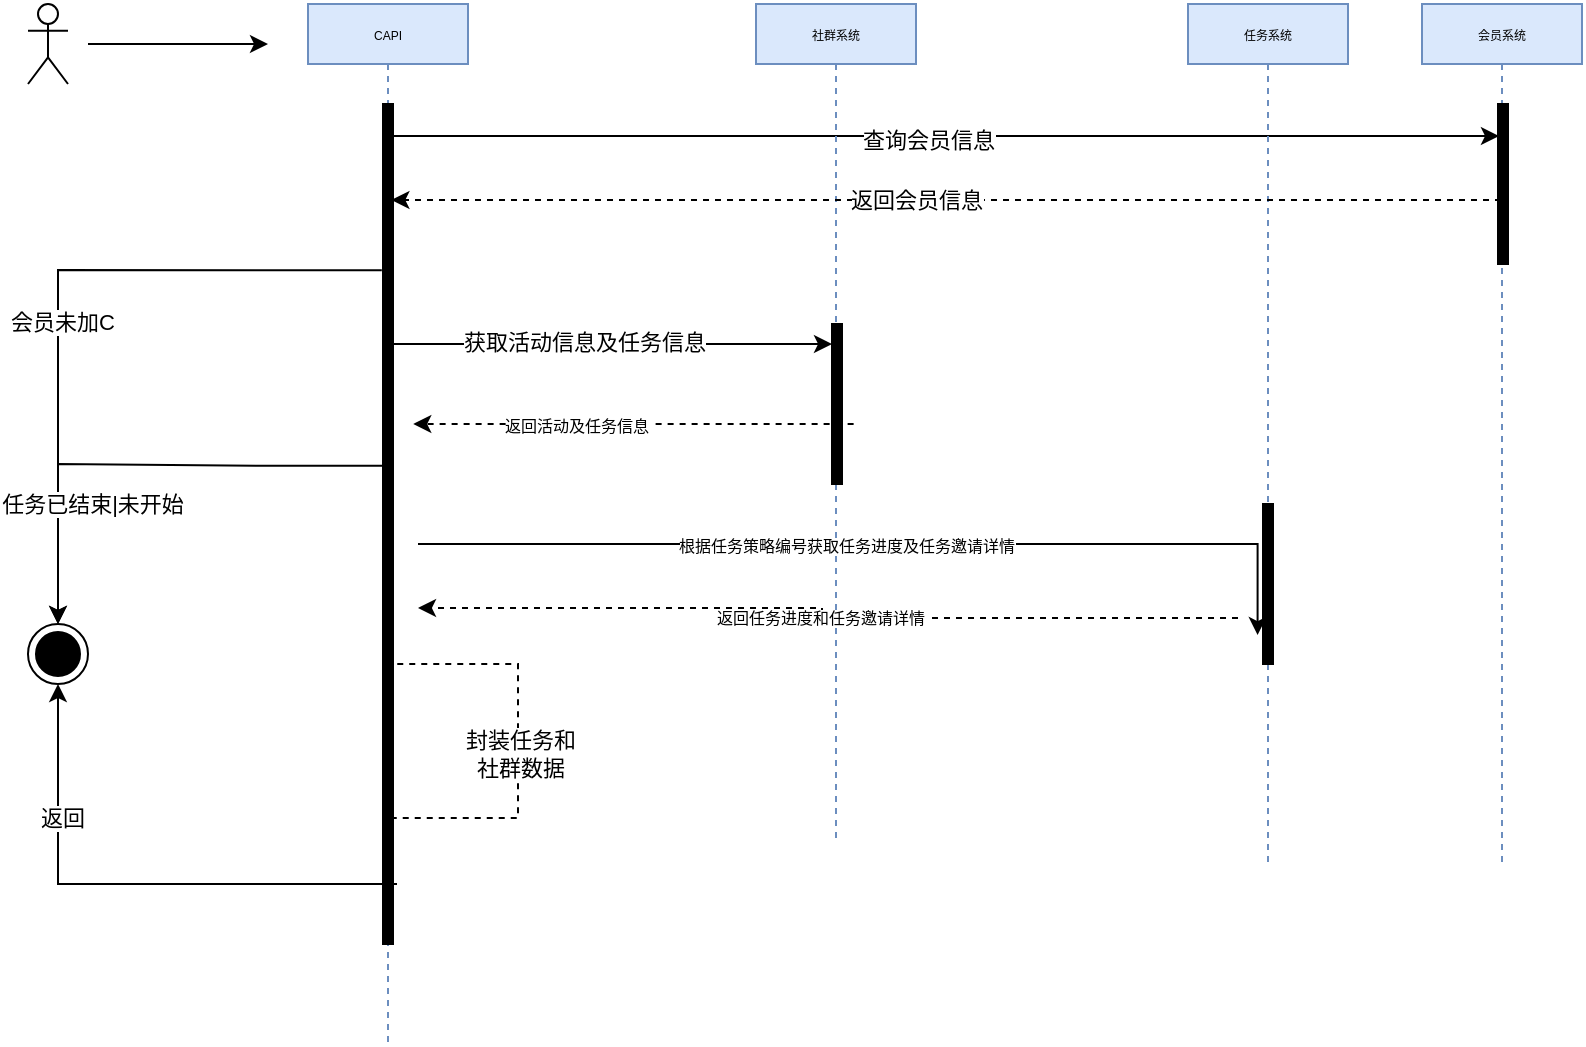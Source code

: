 <mxfile version="20.8.20" type="github">
  <diagram name="第 1 页" id="qlhUh7HrVUXP-Ii_Uvlv">
    <mxGraphModel dx="1304" dy="687" grid="1" gridSize="10" guides="1" tooltips="1" connect="1" arrows="1" fold="1" page="1" pageScale="1" pageWidth="827" pageHeight="1169" math="0" shadow="0">
      <root>
        <mxCell id="0" />
        <mxCell id="1" parent="0" />
        <mxCell id="Bw2Q_cXHKGolPMlhN2pN-20" value="" style="edgeStyle=elbowEdgeStyle;rounded=0;orthogonalLoop=1;jettySize=auto;html=1;elbow=vertical;curved=0;fontSize=11;" edge="1" parent="1">
          <mxGeometry relative="1" as="geometry">
            <mxPoint x="232.5" y="220" as="sourcePoint" />
            <mxPoint x="452.0" y="220" as="targetPoint" />
            <Array as="points">
              <mxPoint x="292.5" y="220" />
            </Array>
          </mxGeometry>
        </mxCell>
        <mxCell id="Bw2Q_cXHKGolPMlhN2pN-21" value="获取活动信息及任务信息" style="edgeLabel;html=1;align=center;verticalAlign=middle;resizable=0;points=[];fontSize=11;" vertex="1" connectable="0" parent="Bw2Q_cXHKGolPMlhN2pN-20">
          <mxGeometry x="-0.205" y="1" relative="1" as="geometry">
            <mxPoint x="8" as="offset" />
          </mxGeometry>
        </mxCell>
        <mxCell id="Bw2Q_cXHKGolPMlhN2pN-45" style="edgeStyle=elbowEdgeStyle;rounded=0;orthogonalLoop=1;jettySize=auto;html=1;elbow=vertical;curved=0;fontSize=11;entryX=0.5;entryY=1;entryDx=0;entryDy=0;" edge="1" parent="1" target="Bw2Q_cXHKGolPMlhN2pN-47">
          <mxGeometry relative="1" as="geometry">
            <mxPoint x="95" y="400" as="targetPoint" />
            <mxPoint x="234.5" y="490" as="sourcePoint" />
            <Array as="points">
              <mxPoint x="175" y="490" />
            </Array>
          </mxGeometry>
        </mxCell>
        <mxCell id="Bw2Q_cXHKGolPMlhN2pN-46" value="返回" style="edgeLabel;html=1;align=center;verticalAlign=middle;resizable=0;points=[];fontSize=11;" vertex="1" connectable="0" parent="Bw2Q_cXHKGolPMlhN2pN-45">
          <mxGeometry x="0.505" y="-2" relative="1" as="geometry">
            <mxPoint as="offset" />
          </mxGeometry>
        </mxCell>
        <mxCell id="Bw2Q_cXHKGolPMlhN2pN-51" style="edgeStyle=elbowEdgeStyle;rounded=0;orthogonalLoop=1;jettySize=auto;html=1;elbow=vertical;curved=0;entryX=0.481;entryY=0.154;entryDx=0;entryDy=0;entryPerimeter=0;fontSize=11;" edge="1" parent="1" source="Bw2Q_cXHKGolPMlhN2pN-1" target="Bw2Q_cXHKGolPMlhN2pN-49">
          <mxGeometry relative="1" as="geometry" />
        </mxCell>
        <mxCell id="Bw2Q_cXHKGolPMlhN2pN-52" value="查询会员信息" style="edgeLabel;html=1;align=center;verticalAlign=middle;resizable=0;points=[];fontSize=11;" vertex="1" connectable="0" parent="Bw2Q_cXHKGolPMlhN2pN-51">
          <mxGeometry x="-0.03" y="-2" relative="1" as="geometry">
            <mxPoint as="offset" />
          </mxGeometry>
        </mxCell>
        <mxCell id="Bw2Q_cXHKGolPMlhN2pN-55" style="edgeStyle=elbowEdgeStyle;rounded=0;orthogonalLoop=1;jettySize=auto;html=1;elbow=vertical;curved=0;fontSize=11;exitX=-0.118;exitY=0.198;exitDx=0;exitDy=0;exitPerimeter=0;entryX=0.5;entryY=0;entryDx=0;entryDy=0;" edge="1" parent="1" source="Bw2Q_cXHKGolPMlhN2pN-13" target="Bw2Q_cXHKGolPMlhN2pN-47">
          <mxGeometry relative="1" as="geometry">
            <mxPoint x="65" y="350" as="targetPoint" />
            <Array as="points">
              <mxPoint x="130" y="183" />
            </Array>
          </mxGeometry>
        </mxCell>
        <mxCell id="Bw2Q_cXHKGolPMlhN2pN-56" value="会员未加C" style="edgeLabel;html=1;align=center;verticalAlign=middle;resizable=0;points=[];fontSize=11;" vertex="1" connectable="0" parent="Bw2Q_cXHKGolPMlhN2pN-55">
          <mxGeometry x="0.11" y="2" relative="1" as="geometry">
            <mxPoint as="offset" />
          </mxGeometry>
        </mxCell>
        <mxCell id="Bw2Q_cXHKGolPMlhN2pN-1" value="&lt;pre style=&quot;border-color: var(--border-color); line-height: 7.2px;&quot;&gt;&lt;font style=&quot;border-color: var(--border-color); font-size: 6px;&quot; face=&quot;Helvetica&quot;&gt;CAPI&lt;/font&gt;&lt;/pre&gt;" style="shape=umlLifeline;perimeter=lifelinePerimeter;whiteSpace=wrap;html=1;container=0;dropTarget=0;collapsible=0;recursiveResize=0;outlineConnect=0;portConstraint=eastwest;newEdgeStyle={&quot;edgeStyle&quot;:&quot;elbowEdgeStyle&quot;,&quot;elbow&quot;:&quot;vertical&quot;,&quot;curved&quot;:0,&quot;rounded&quot;:0};size=30;strokeWidth=1;fillColor=#dae8fc;strokeColor=#6c8ebf;align=center;" vertex="1" parent="1">
          <mxGeometry x="190" y="50" width="80" height="520" as="geometry" />
        </mxCell>
        <mxCell id="Bw2Q_cXHKGolPMlhN2pN-22" style="edgeStyle=elbowEdgeStyle;rounded=0;orthogonalLoop=1;jettySize=auto;html=1;elbow=vertical;curved=0;fontSize=8;dashed=1;" edge="1" parent="1">
          <mxGeometry relative="1" as="geometry">
            <mxPoint x="462.81" y="260" as="sourcePoint" />
            <mxPoint x="242.62" y="260" as="targetPoint" />
            <Array as="points">
              <mxPoint x="463" y="260" />
            </Array>
          </mxGeometry>
        </mxCell>
        <mxCell id="Bw2Q_cXHKGolPMlhN2pN-24" value="返回活动及任务信息" style="edgeLabel;html=1;align=center;verticalAlign=middle;resizable=0;points=[];fontSize=8;" vertex="1" connectable="0" parent="Bw2Q_cXHKGolPMlhN2pN-22">
          <mxGeometry x="0.161" y="1" relative="1" as="geometry">
            <mxPoint x="-11" as="offset" />
          </mxGeometry>
        </mxCell>
        <mxCell id="Bw2Q_cXHKGolPMlhN2pN-9" value="&lt;pre style=&quot;border-color: var(--border-color); line-height: 7.2px;&quot;&gt;&lt;font style=&quot;border-color: var(--border-color); font-size: 6px;&quot; face=&quot;Helvetica&quot;&gt;社群系统&lt;/font&gt;&lt;/pre&gt;" style="shape=umlLifeline;perimeter=lifelinePerimeter;whiteSpace=wrap;html=1;container=0;dropTarget=0;collapsible=0;recursiveResize=0;outlineConnect=0;portConstraint=eastwest;newEdgeStyle={&quot;edgeStyle&quot;:&quot;elbowEdgeStyle&quot;,&quot;elbow&quot;:&quot;vertical&quot;,&quot;curved&quot;:0,&quot;rounded&quot;:0};size=30;strokeWidth=1;fillColor=#dae8fc;strokeColor=#6c8ebf;align=center;" vertex="1" parent="1">
          <mxGeometry x="414" y="50" width="80" height="420" as="geometry" />
        </mxCell>
        <mxCell id="Bw2Q_cXHKGolPMlhN2pN-10" value="&lt;pre style=&quot;border-color: var(--border-color); line-height: 7.2px;&quot;&gt;&lt;font style=&quot;border-color: var(--border-color); font-size: 6px;&quot; face=&quot;Helvetica&quot;&gt;任务系统&lt;/font&gt;&lt;/pre&gt;" style="shape=umlLifeline;perimeter=lifelinePerimeter;whiteSpace=wrap;html=1;container=0;dropTarget=0;collapsible=0;recursiveResize=0;outlineConnect=0;portConstraint=eastwest;newEdgeStyle={&quot;edgeStyle&quot;:&quot;elbowEdgeStyle&quot;,&quot;elbow&quot;:&quot;vertical&quot;,&quot;curved&quot;:0,&quot;rounded&quot;:0};size=30;strokeWidth=1;fillColor=#dae8fc;strokeColor=#6c8ebf;align=center;" vertex="1" parent="1">
          <mxGeometry x="630" y="50" width="80" height="430" as="geometry" />
        </mxCell>
        <mxCell id="Bw2Q_cXHKGolPMlhN2pN-28" style="edgeStyle=orthogonalEdgeStyle;rounded=0;orthogonalLoop=1;jettySize=auto;html=1;entryX=-0.541;entryY=0.819;entryDx=0;entryDy=0;entryPerimeter=0;fontSize=8;" edge="1" parent="1" target="Bw2Q_cXHKGolPMlhN2pN-25">
          <mxGeometry relative="1" as="geometry">
            <mxPoint x="245" y="320" as="sourcePoint" />
            <Array as="points">
              <mxPoint x="545" y="320" />
              <mxPoint x="545" y="320" />
            </Array>
          </mxGeometry>
        </mxCell>
        <mxCell id="Bw2Q_cXHKGolPMlhN2pN-30" value="根据任务策略编号获取任务进度及任务邀请详情" style="edgeLabel;html=1;align=center;verticalAlign=middle;resizable=0;points=[];fontSize=8;" vertex="1" connectable="0" parent="Bw2Q_cXHKGolPMlhN2pN-28">
          <mxGeometry x="-0.306" y="-1" relative="1" as="geometry">
            <mxPoint x="52" as="offset" />
          </mxGeometry>
        </mxCell>
        <mxCell id="Bw2Q_cXHKGolPMlhN2pN-40" style="edgeStyle=orthogonalEdgeStyle;rounded=0;orthogonalLoop=1;jettySize=auto;html=1;fontSize=8;entryX=0.5;entryY=0;entryDx=0;entryDy=0;exitX=-0.117;exitY=0.233;exitDx=0;exitDy=0;exitPerimeter=0;" edge="1" parent="1" target="Bw2Q_cXHKGolPMlhN2pN-47">
          <mxGeometry relative="1" as="geometry">
            <mxPoint x="95" y="330" as="targetPoint" />
            <mxPoint x="231.915" y="280.87" as="sourcePoint" />
            <Array as="points">
              <mxPoint x="169" y="281" />
              <mxPoint x="90" y="280" />
            </Array>
          </mxGeometry>
        </mxCell>
        <mxCell id="Bw2Q_cXHKGolPMlhN2pN-41" value="&lt;font style=&quot;font-size: 11px;&quot;&gt;任务已结束|未开始&lt;/font&gt;" style="edgeLabel;html=1;align=center;verticalAlign=middle;resizable=0;points=[];fontSize=8;" vertex="1" connectable="0" parent="Bw2Q_cXHKGolPMlhN2pN-40">
          <mxGeometry x="0.213" y="3" relative="1" as="geometry">
            <mxPoint y="17" as="offset" />
          </mxGeometry>
        </mxCell>
        <mxCell id="Bw2Q_cXHKGolPMlhN2pN-13" value="" style="html=1;points=[];perimeter=orthogonalPerimeter;fillColor=strokeColor;fontSize=11;" vertex="1" parent="1">
          <mxGeometry x="227.5" y="100" width="5" height="420" as="geometry" />
        </mxCell>
        <mxCell id="Bw2Q_cXHKGolPMlhN2pN-18" value="" style="edgeStyle=elbowEdgeStyle;rounded=0;orthogonalLoop=1;jettySize=auto;html=1;elbow=vertical;curved=0;fontSize=11;" edge="1" parent="1">
          <mxGeometry relative="1" as="geometry">
            <mxPoint x="80" y="70" as="sourcePoint" />
            <mxPoint x="170" y="70" as="targetPoint" />
            <Array as="points">
              <mxPoint x="160" y="70" />
            </Array>
          </mxGeometry>
        </mxCell>
        <mxCell id="Bw2Q_cXHKGolPMlhN2pN-17" value="" style="shape=umlLifeline;perimeter=lifelinePerimeter;whiteSpace=wrap;html=1;container=0;dropTarget=0;collapsible=0;recursiveResize=0;outlineConnect=0;portConstraint=eastwest;newEdgeStyle={&quot;edgeStyle&quot;:&quot;elbowEdgeStyle&quot;,&quot;elbow&quot;:&quot;vertical&quot;,&quot;curved&quot;:0,&quot;rounded&quot;:0};participant=umlActor;fontSize=11;" vertex="1" parent="1">
          <mxGeometry x="50" y="50" width="20" height="40" as="geometry" />
        </mxCell>
        <mxCell id="Bw2Q_cXHKGolPMlhN2pN-23" value="" style="html=1;points=[];perimeter=orthogonalPerimeter;fillColor=strokeColor;fontSize=8;" vertex="1" parent="1">
          <mxGeometry x="452" y="210" width="5" height="80" as="geometry" />
        </mxCell>
        <mxCell id="Bw2Q_cXHKGolPMlhN2pN-31" style="edgeStyle=orthogonalEdgeStyle;rounded=0;orthogonalLoop=1;jettySize=auto;html=1;fontSize=8;dashed=1;" edge="1" parent="1">
          <mxGeometry relative="1" as="geometry">
            <mxPoint x="655" y="357" as="sourcePoint" />
            <mxPoint x="245" y="352" as="targetPoint" />
            <Array as="points">
              <mxPoint x="447" y="357" />
            </Array>
          </mxGeometry>
        </mxCell>
        <mxCell id="Bw2Q_cXHKGolPMlhN2pN-32" value="返回任务进度和任务邀请详情" style="edgeLabel;html=1;align=center;verticalAlign=middle;resizable=0;points=[];fontSize=8;" vertex="1" connectable="0" parent="Bw2Q_cXHKGolPMlhN2pN-31">
          <mxGeometry x="-0.202" relative="1" as="geometry">
            <mxPoint x="-44" as="offset" />
          </mxGeometry>
        </mxCell>
        <mxCell id="Bw2Q_cXHKGolPMlhN2pN-25" value="" style="html=1;points=[];perimeter=orthogonalPerimeter;fillColor=strokeColor;fontSize=8;" vertex="1" parent="1">
          <mxGeometry x="667.5" y="300" width="5" height="80" as="geometry" />
        </mxCell>
        <mxCell id="Bw2Q_cXHKGolPMlhN2pN-35" value="" style="edgeStyle=orthogonalEdgeStyle;rounded=0;orthogonalLoop=1;jettySize=auto;html=1;dashed=1;fontSize=8;endArrow=none;" edge="1" parent="1" target="Bw2Q_cXHKGolPMlhN2pN-1">
          <mxGeometry relative="1" as="geometry">
            <mxPoint x="239.145" y="457.15" as="targetPoint" />
            <mxPoint x="234.63" y="380.043" as="sourcePoint" />
            <Array as="points">
              <mxPoint x="295" y="380" />
              <mxPoint x="295" y="457" />
            </Array>
          </mxGeometry>
        </mxCell>
        <mxCell id="Bw2Q_cXHKGolPMlhN2pN-42" value="封装任务和&lt;br&gt;社群数据" style="edgeLabel;html=1;align=center;verticalAlign=middle;resizable=0;points=[];fontSize=11;" vertex="1" connectable="0" parent="Bw2Q_cXHKGolPMlhN2pN-35">
          <mxGeometry x="0.181" y="1" relative="1" as="geometry">
            <mxPoint y="-14" as="offset" />
          </mxGeometry>
        </mxCell>
        <mxCell id="Bw2Q_cXHKGolPMlhN2pN-47" value="" style="ellipse;html=1;shape=endState;fillColor=strokeColor;fontSize=11;" vertex="1" parent="1">
          <mxGeometry x="50" y="360" width="30" height="30" as="geometry" />
        </mxCell>
        <mxCell id="Bw2Q_cXHKGolPMlhN2pN-53" style="edgeStyle=elbowEdgeStyle;rounded=0;orthogonalLoop=1;jettySize=auto;html=1;elbow=vertical;curved=0;entryX=0.838;entryY=0.114;entryDx=0;entryDy=0;entryPerimeter=0;fontSize=11;dashed=1;" edge="1" parent="1" source="Bw2Q_cXHKGolPMlhN2pN-49" target="Bw2Q_cXHKGolPMlhN2pN-13">
          <mxGeometry relative="1" as="geometry" />
        </mxCell>
        <mxCell id="Bw2Q_cXHKGolPMlhN2pN-54" value="返回会员信息" style="edgeLabel;html=1;align=center;verticalAlign=middle;resizable=0;points=[];fontSize=11;" vertex="1" connectable="0" parent="Bw2Q_cXHKGolPMlhN2pN-53">
          <mxGeometry x="-0.062" relative="1" as="geometry">
            <mxPoint x="-32" as="offset" />
          </mxGeometry>
        </mxCell>
        <mxCell id="Bw2Q_cXHKGolPMlhN2pN-49" value="&lt;pre style=&quot;border-color: var(--border-color); line-height: 7.2px;&quot;&gt;&lt;font style=&quot;border-color: var(--border-color); font-size: 6px;&quot; face=&quot;Helvetica&quot;&gt;会员系统&lt;/font&gt;&lt;/pre&gt;" style="shape=umlLifeline;perimeter=lifelinePerimeter;whiteSpace=wrap;html=1;container=0;dropTarget=0;collapsible=0;recursiveResize=0;outlineConnect=0;portConstraint=eastwest;newEdgeStyle={&quot;edgeStyle&quot;:&quot;elbowEdgeStyle&quot;,&quot;elbow&quot;:&quot;vertical&quot;,&quot;curved&quot;:0,&quot;rounded&quot;:0};size=30;strokeWidth=1;fillColor=#dae8fc;strokeColor=#6c8ebf;align=center;" vertex="1" parent="1">
          <mxGeometry x="747" y="50" width="80" height="430" as="geometry" />
        </mxCell>
        <mxCell id="Bw2Q_cXHKGolPMlhN2pN-50" value="" style="html=1;points=[];perimeter=orthogonalPerimeter;fillColor=strokeColor;fontSize=11;" vertex="1" parent="1">
          <mxGeometry x="785" y="100" width="5" height="80" as="geometry" />
        </mxCell>
      </root>
    </mxGraphModel>
  </diagram>
</mxfile>
